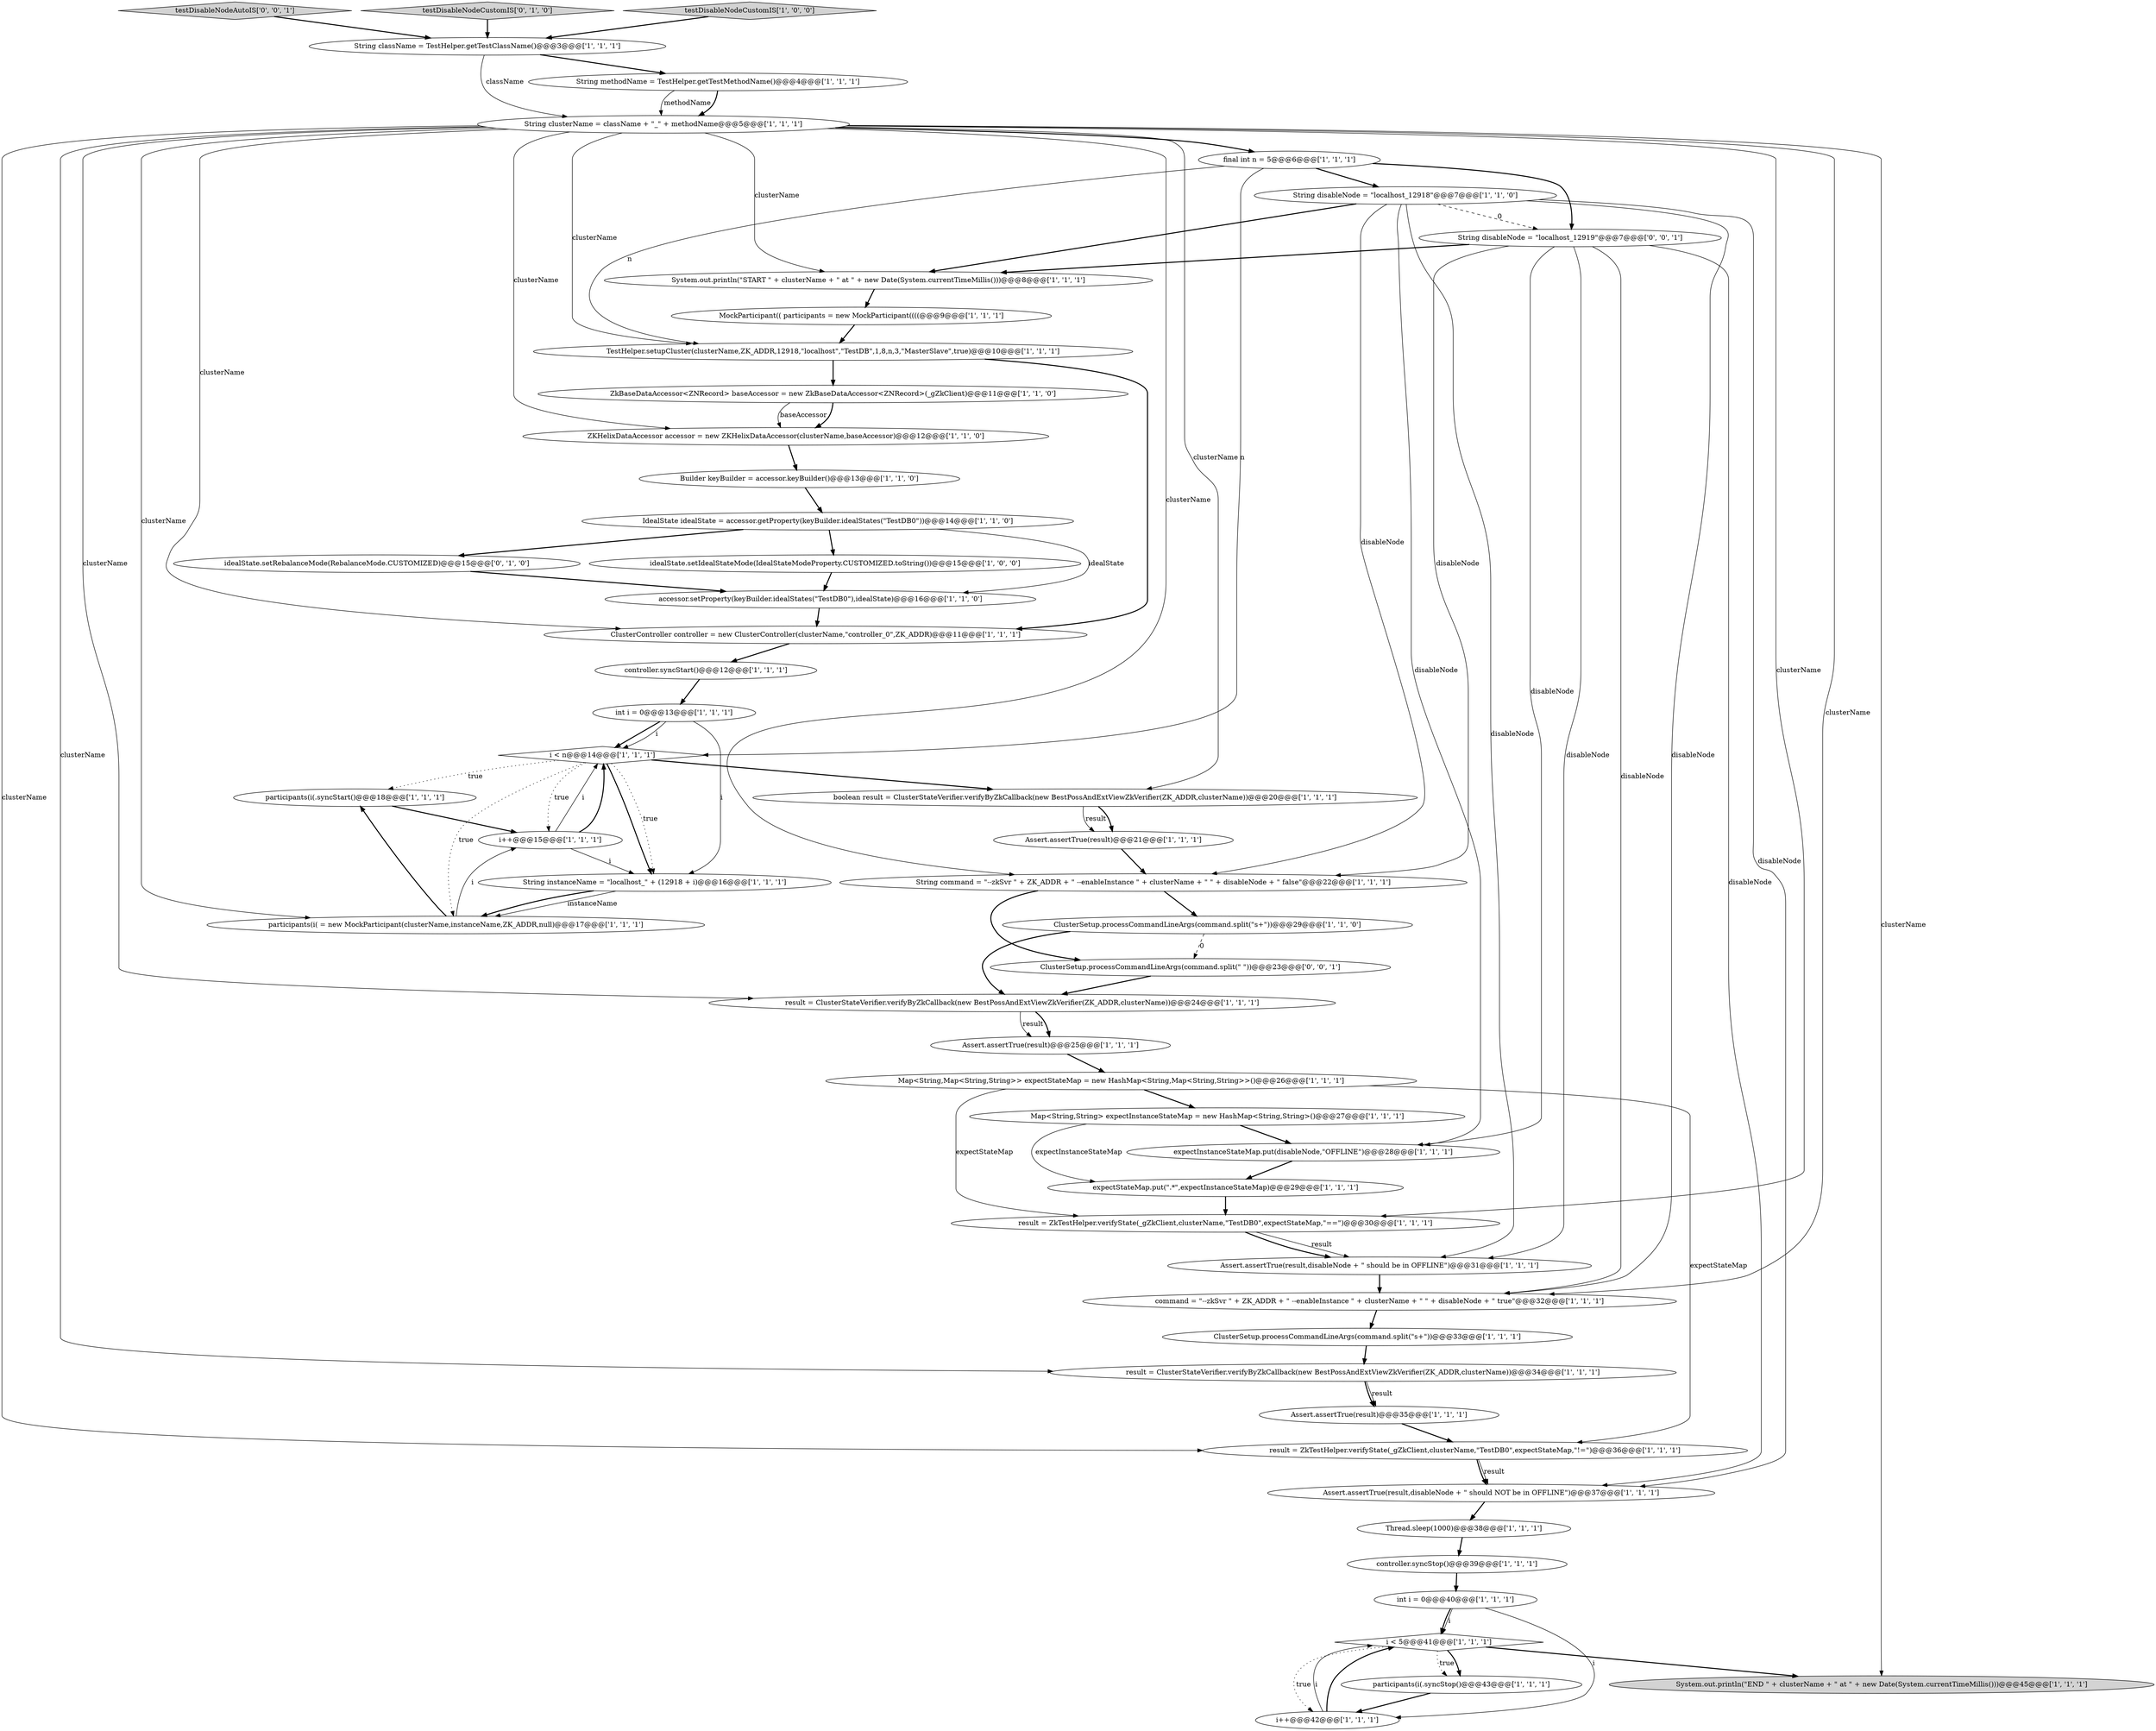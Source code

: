 digraph {
31 [style = filled, label = "Builder keyBuilder = accessor.keyBuilder()@@@13@@@['1', '1', '0']", fillcolor = white, shape = ellipse image = "AAA0AAABBB1BBB"];
47 [style = filled, label = "String command = \"--zkSvr \" + ZK_ADDR + \" --enableInstance \" + clusterName + \" \" + disableNode + \" false\"@@@22@@@['1', '1', '1']", fillcolor = white, shape = ellipse image = "AAA0AAABBB1BBB"];
1 [style = filled, label = "String className = TestHelper.getTestClassName()@@@3@@@['1', '1', '1']", fillcolor = white, shape = ellipse image = "AAA0AAABBB1BBB"];
16 [style = filled, label = "IdealState idealState = accessor.getProperty(keyBuilder.idealStates(\"TestDB0\"))@@@14@@@['1', '1', '0']", fillcolor = white, shape = ellipse image = "AAA0AAABBB1BBB"];
0 [style = filled, label = "accessor.setProperty(keyBuilder.idealStates(\"TestDB0\"),idealState)@@@16@@@['1', '1', '0']", fillcolor = white, shape = ellipse image = "AAA0AAABBB1BBB"];
21 [style = filled, label = "ClusterController controller = new ClusterController(clusterName,\"controller_0\",ZK_ADDR)@@@11@@@['1', '1', '1']", fillcolor = white, shape = ellipse image = "AAA0AAABBB1BBB"];
25 [style = filled, label = "ClusterSetup.processCommandLineArgs(command.split(\"\s+\"))@@@29@@@['1', '1', '0']", fillcolor = white, shape = ellipse image = "AAA0AAABBB1BBB"];
44 [style = filled, label = "participants(i(.syncStart()@@@18@@@['1', '1', '1']", fillcolor = white, shape = ellipse image = "AAA0AAABBB1BBB"];
17 [style = filled, label = "Thread.sleep(1000)@@@38@@@['1', '1', '1']", fillcolor = white, shape = ellipse image = "AAA0AAABBB1BBB"];
46 [style = filled, label = "ZKHelixDataAccessor accessor = new ZKHelixDataAccessor(clusterName,baseAccessor)@@@12@@@['1', '1', '0']", fillcolor = white, shape = ellipse image = "AAA0AAABBB1BBB"];
50 [style = filled, label = "String disableNode = \"localhost_12919\"@@@7@@@['0', '0', '1']", fillcolor = white, shape = ellipse image = "AAA0AAABBB3BBB"];
28 [style = filled, label = "i < n@@@14@@@['1', '1', '1']", fillcolor = white, shape = diamond image = "AAA0AAABBB1BBB"];
45 [style = filled, label = "System.out.println(\"START \" + clusterName + \" at \" + new Date(System.currentTimeMillis()))@@@8@@@['1', '1', '1']", fillcolor = white, shape = ellipse image = "AAA0AAABBB1BBB"];
43 [style = filled, label = "expectInstanceStateMap.put(disableNode,\"OFFLINE\")@@@28@@@['1', '1', '1']", fillcolor = white, shape = ellipse image = "AAA0AAABBB1BBB"];
48 [style = filled, label = "idealState.setRebalanceMode(RebalanceMode.CUSTOMIZED)@@@15@@@['0', '1', '0']", fillcolor = white, shape = ellipse image = "AAA0AAABBB2BBB"];
5 [style = filled, label = "String disableNode = \"localhost_12918\"@@@7@@@['1', '1', '0']", fillcolor = white, shape = ellipse image = "AAA0AAABBB1BBB"];
9 [style = filled, label = "int i = 0@@@40@@@['1', '1', '1']", fillcolor = white, shape = ellipse image = "AAA0AAABBB1BBB"];
52 [style = filled, label = "testDisableNodeAutoIS['0', '0', '1']", fillcolor = lightgray, shape = diamond image = "AAA0AAABBB3BBB"];
6 [style = filled, label = "result = ZkTestHelper.verifyState(_gZkClient,clusterName,\"TestDB0\",expectStateMap,\"!=\")@@@36@@@['1', '1', '1']", fillcolor = white, shape = ellipse image = "AAA0AAABBB1BBB"];
34 [style = filled, label = "Assert.assertTrue(result)@@@21@@@['1', '1', '1']", fillcolor = white, shape = ellipse image = "AAA0AAABBB1BBB"];
35 [style = filled, label = "result = ClusterStateVerifier.verifyByZkCallback(new BestPossAndExtViewZkVerifier(ZK_ADDR,clusterName))@@@34@@@['1', '1', '1']", fillcolor = white, shape = ellipse image = "AAA0AAABBB1BBB"];
3 [style = filled, label = "Map<String,String> expectInstanceStateMap = new HashMap<String,String>()@@@27@@@['1', '1', '1']", fillcolor = white, shape = ellipse image = "AAA0AAABBB1BBB"];
51 [style = filled, label = "ClusterSetup.processCommandLineArgs(command.split(\" \"))@@@23@@@['0', '0', '1']", fillcolor = white, shape = ellipse image = "AAA0AAABBB3BBB"];
29 [style = filled, label = "String instanceName = \"localhost_\" + (12918 + i)@@@16@@@['1', '1', '1']", fillcolor = white, shape = ellipse image = "AAA0AAABBB1BBB"];
11 [style = filled, label = "MockParticipant(( participants = new MockParticipant((((@@@9@@@['1', '1', '1']", fillcolor = white, shape = ellipse image = "AAA0AAABBB1BBB"];
12 [style = filled, label = "participants(i(.syncStop()@@@43@@@['1', '1', '1']", fillcolor = white, shape = ellipse image = "AAA0AAABBB1BBB"];
8 [style = filled, label = "command = \"--zkSvr \" + ZK_ADDR + \" --enableInstance \" + clusterName + \" \" + disableNode + \" true\"@@@32@@@['1', '1', '1']", fillcolor = white, shape = ellipse image = "AAA0AAABBB1BBB"];
24 [style = filled, label = "Assert.assertTrue(result)@@@35@@@['1', '1', '1']", fillcolor = white, shape = ellipse image = "AAA0AAABBB1BBB"];
36 [style = filled, label = "Map<String,Map<String,String>> expectStateMap = new HashMap<String,Map<String,String>>()@@@26@@@['1', '1', '1']", fillcolor = white, shape = ellipse image = "AAA0AAABBB1BBB"];
42 [style = filled, label = "Assert.assertTrue(result,disableNode + \" should NOT be in OFFLINE\")@@@37@@@['1', '1', '1']", fillcolor = white, shape = ellipse image = "AAA0AAABBB1BBB"];
41 [style = filled, label = "ClusterSetup.processCommandLineArgs(command.split(\"\s+\"))@@@33@@@['1', '1', '1']", fillcolor = white, shape = ellipse image = "AAA0AAABBB1BBB"];
18 [style = filled, label = "i < 5@@@41@@@['1', '1', '1']", fillcolor = white, shape = diamond image = "AAA0AAABBB1BBB"];
10 [style = filled, label = "controller.syncStop()@@@39@@@['1', '1', '1']", fillcolor = white, shape = ellipse image = "AAA0AAABBB1BBB"];
38 [style = filled, label = "ZkBaseDataAccessor<ZNRecord> baseAccessor = new ZkBaseDataAccessor<ZNRecord>(_gZkClient)@@@11@@@['1', '1', '0']", fillcolor = white, shape = ellipse image = "AAA0AAABBB1BBB"];
2 [style = filled, label = "idealState.setIdealStateMode(IdealStateModeProperty.CUSTOMIZED.toString())@@@15@@@['1', '0', '0']", fillcolor = white, shape = ellipse image = "AAA0AAABBB1BBB"];
27 [style = filled, label = "participants(i( = new MockParticipant(clusterName,instanceName,ZK_ADDR,null)@@@17@@@['1', '1', '1']", fillcolor = white, shape = ellipse image = "AAA0AAABBB1BBB"];
22 [style = filled, label = "expectStateMap.put(\".*\",expectInstanceStateMap)@@@29@@@['1', '1', '1']", fillcolor = white, shape = ellipse image = "AAA0AAABBB1BBB"];
32 [style = filled, label = "controller.syncStart()@@@12@@@['1', '1', '1']", fillcolor = white, shape = ellipse image = "AAA0AAABBB1BBB"];
15 [style = filled, label = "System.out.println(\"END \" + clusterName + \" at \" + new Date(System.currentTimeMillis()))@@@45@@@['1', '1', '1']", fillcolor = lightgray, shape = ellipse image = "AAA0AAABBB1BBB"];
19 [style = filled, label = "TestHelper.setupCluster(clusterName,ZK_ADDR,12918,\"localhost\",\"TestDB\",1,8,n,3,\"MasterSlave\",true)@@@10@@@['1', '1', '1']", fillcolor = white, shape = ellipse image = "AAA0AAABBB1BBB"];
13 [style = filled, label = "Assert.assertTrue(result)@@@25@@@['1', '1', '1']", fillcolor = white, shape = ellipse image = "AAA0AAABBB1BBB"];
20 [style = filled, label = "result = ClusterStateVerifier.verifyByZkCallback(new BestPossAndExtViewZkVerifier(ZK_ADDR,clusterName))@@@24@@@['1', '1', '1']", fillcolor = white, shape = ellipse image = "AAA0AAABBB1BBB"];
40 [style = filled, label = "final int n = 5@@@6@@@['1', '1', '1']", fillcolor = white, shape = ellipse image = "AAA0AAABBB1BBB"];
7 [style = filled, label = "i++@@@15@@@['1', '1', '1']", fillcolor = white, shape = ellipse image = "AAA0AAABBB1BBB"];
49 [style = filled, label = "testDisableNodeCustomIS['0', '1', '0']", fillcolor = lightgray, shape = diamond image = "AAA0AAABBB2BBB"];
30 [style = filled, label = "String clusterName = className + \"_\" + methodName@@@5@@@['1', '1', '1']", fillcolor = white, shape = ellipse image = "AAA0AAABBB1BBB"];
33 [style = filled, label = "String methodName = TestHelper.getTestMethodName()@@@4@@@['1', '1', '1']", fillcolor = white, shape = ellipse image = "AAA0AAABBB1BBB"];
23 [style = filled, label = "i++@@@42@@@['1', '1', '1']", fillcolor = white, shape = ellipse image = "AAA0AAABBB1BBB"];
26 [style = filled, label = "boolean result = ClusterStateVerifier.verifyByZkCallback(new BestPossAndExtViewZkVerifier(ZK_ADDR,clusterName))@@@20@@@['1', '1', '1']", fillcolor = white, shape = ellipse image = "AAA0AAABBB1BBB"];
14 [style = filled, label = "result = ZkTestHelper.verifyState(_gZkClient,clusterName,\"TestDB0\",expectStateMap,\"==\")@@@30@@@['1', '1', '1']", fillcolor = white, shape = ellipse image = "AAA0AAABBB1BBB"];
39 [style = filled, label = "Assert.assertTrue(result,disableNode + \" should be in OFFLINE\")@@@31@@@['1', '1', '1']", fillcolor = white, shape = ellipse image = "AAA0AAABBB1BBB"];
4 [style = filled, label = "testDisableNodeCustomIS['1', '0', '0']", fillcolor = lightgray, shape = diamond image = "AAA0AAABBB1BBB"];
37 [style = filled, label = "int i = 0@@@13@@@['1', '1', '1']", fillcolor = white, shape = ellipse image = "AAA0AAABBB1BBB"];
7->28 [style = bold, label=""];
33->30 [style = solid, label="methodName"];
21->32 [style = bold, label=""];
50->42 [style = solid, label="disableNode"];
45->11 [style = bold, label=""];
14->39 [style = solid, label="result"];
28->26 [style = bold, label=""];
32->37 [style = bold, label=""];
19->38 [style = bold, label=""];
41->35 [style = bold, label=""];
12->23 [style = bold, label=""];
1->33 [style = bold, label=""];
47->51 [style = bold, label=""];
9->23 [style = solid, label="i"];
22->14 [style = bold, label=""];
37->28 [style = bold, label=""];
23->18 [style = solid, label="i"];
30->6 [style = solid, label="clusterName"];
0->21 [style = bold, label=""];
49->1 [style = bold, label=""];
35->24 [style = solid, label="result"];
30->46 [style = solid, label="clusterName"];
28->29 [style = bold, label=""];
25->51 [style = dashed, label="0"];
40->50 [style = bold, label=""];
27->44 [style = bold, label=""];
38->46 [style = solid, label="baseAccessor"];
30->47 [style = solid, label="clusterName"];
3->43 [style = bold, label=""];
36->3 [style = bold, label=""];
14->39 [style = bold, label=""];
6->42 [style = bold, label=""];
18->23 [style = dotted, label="true"];
46->31 [style = bold, label=""];
5->43 [style = solid, label="disableNode"];
38->46 [style = bold, label=""];
50->47 [style = solid, label="disableNode"];
4->1 [style = bold, label=""];
16->2 [style = bold, label=""];
5->50 [style = dashed, label="0"];
5->42 [style = solid, label="disableNode"];
23->18 [style = bold, label=""];
20->13 [style = solid, label="result"];
40->19 [style = solid, label="n"];
29->27 [style = solid, label="instanceName"];
37->29 [style = solid, label="i"];
16->0 [style = solid, label="idealState"];
26->34 [style = solid, label="result"];
28->29 [style = dotted, label="true"];
31->16 [style = bold, label=""];
40->28 [style = solid, label="n"];
18->15 [style = bold, label=""];
48->0 [style = bold, label=""];
40->5 [style = bold, label=""];
8->41 [style = bold, label=""];
29->27 [style = bold, label=""];
3->22 [style = solid, label="expectInstanceStateMap"];
52->1 [style = bold, label=""];
28->27 [style = dotted, label="true"];
28->44 [style = dotted, label="true"];
30->19 [style = solid, label="clusterName"];
20->13 [style = bold, label=""];
5->45 [style = bold, label=""];
39->8 [style = bold, label=""];
7->28 [style = solid, label="i"];
26->34 [style = bold, label=""];
11->19 [style = bold, label=""];
42->17 [style = bold, label=""];
30->21 [style = solid, label="clusterName"];
37->28 [style = solid, label="i"];
50->39 [style = solid, label="disableNode"];
30->27 [style = solid, label="clusterName"];
2->0 [style = bold, label=""];
51->20 [style = bold, label=""];
36->14 [style = solid, label="expectStateMap"];
24->6 [style = bold, label=""];
50->45 [style = bold, label=""];
13->36 [style = bold, label=""];
35->24 [style = bold, label=""];
43->22 [style = bold, label=""];
9->18 [style = bold, label=""];
34->47 [style = bold, label=""];
27->7 [style = solid, label="i"];
50->43 [style = solid, label="disableNode"];
30->14 [style = solid, label="clusterName"];
10->9 [style = bold, label=""];
25->20 [style = bold, label=""];
30->20 [style = solid, label="clusterName"];
28->7 [style = dotted, label="true"];
30->26 [style = solid, label="clusterName"];
30->15 [style = solid, label="clusterName"];
50->8 [style = solid, label="disableNode"];
9->18 [style = solid, label="i"];
30->35 [style = solid, label="clusterName"];
16->48 [style = bold, label=""];
30->8 [style = solid, label="clusterName"];
30->45 [style = solid, label="clusterName"];
5->8 [style = solid, label="disableNode"];
18->12 [style = dotted, label="true"];
19->21 [style = bold, label=""];
33->30 [style = bold, label=""];
1->30 [style = solid, label="className"];
5->39 [style = solid, label="disableNode"];
6->42 [style = solid, label="result"];
5->47 [style = solid, label="disableNode"];
30->40 [style = bold, label=""];
44->7 [style = bold, label=""];
36->6 [style = solid, label="expectStateMap"];
18->12 [style = bold, label=""];
47->25 [style = bold, label=""];
17->10 [style = bold, label=""];
7->29 [style = solid, label="i"];
}
